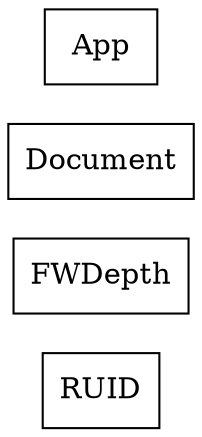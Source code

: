 strict digraph class_diagram {
  rankdir=LR;
  TypeRUID[
    label="RUID",
    URL="RUID.html",
    tooltip="com.sekati.core.RUID",
    shape="record"
  ];
  TypeFWDepth[
    label="FWDepth",
    URL="FWDepth.html",
    tooltip="com.sekati.core.FWDepth",
    shape="record"
  ];
  TypeDocument[
    label="Document",
    URL="Document.html",
    tooltip="com.sekati.core.Document",
    shape="record"
  ];
  TypeApp[
    label="App",
    URL="App.html",
    tooltip="com.sekati.core.App",
    shape="record"
  ];
}
